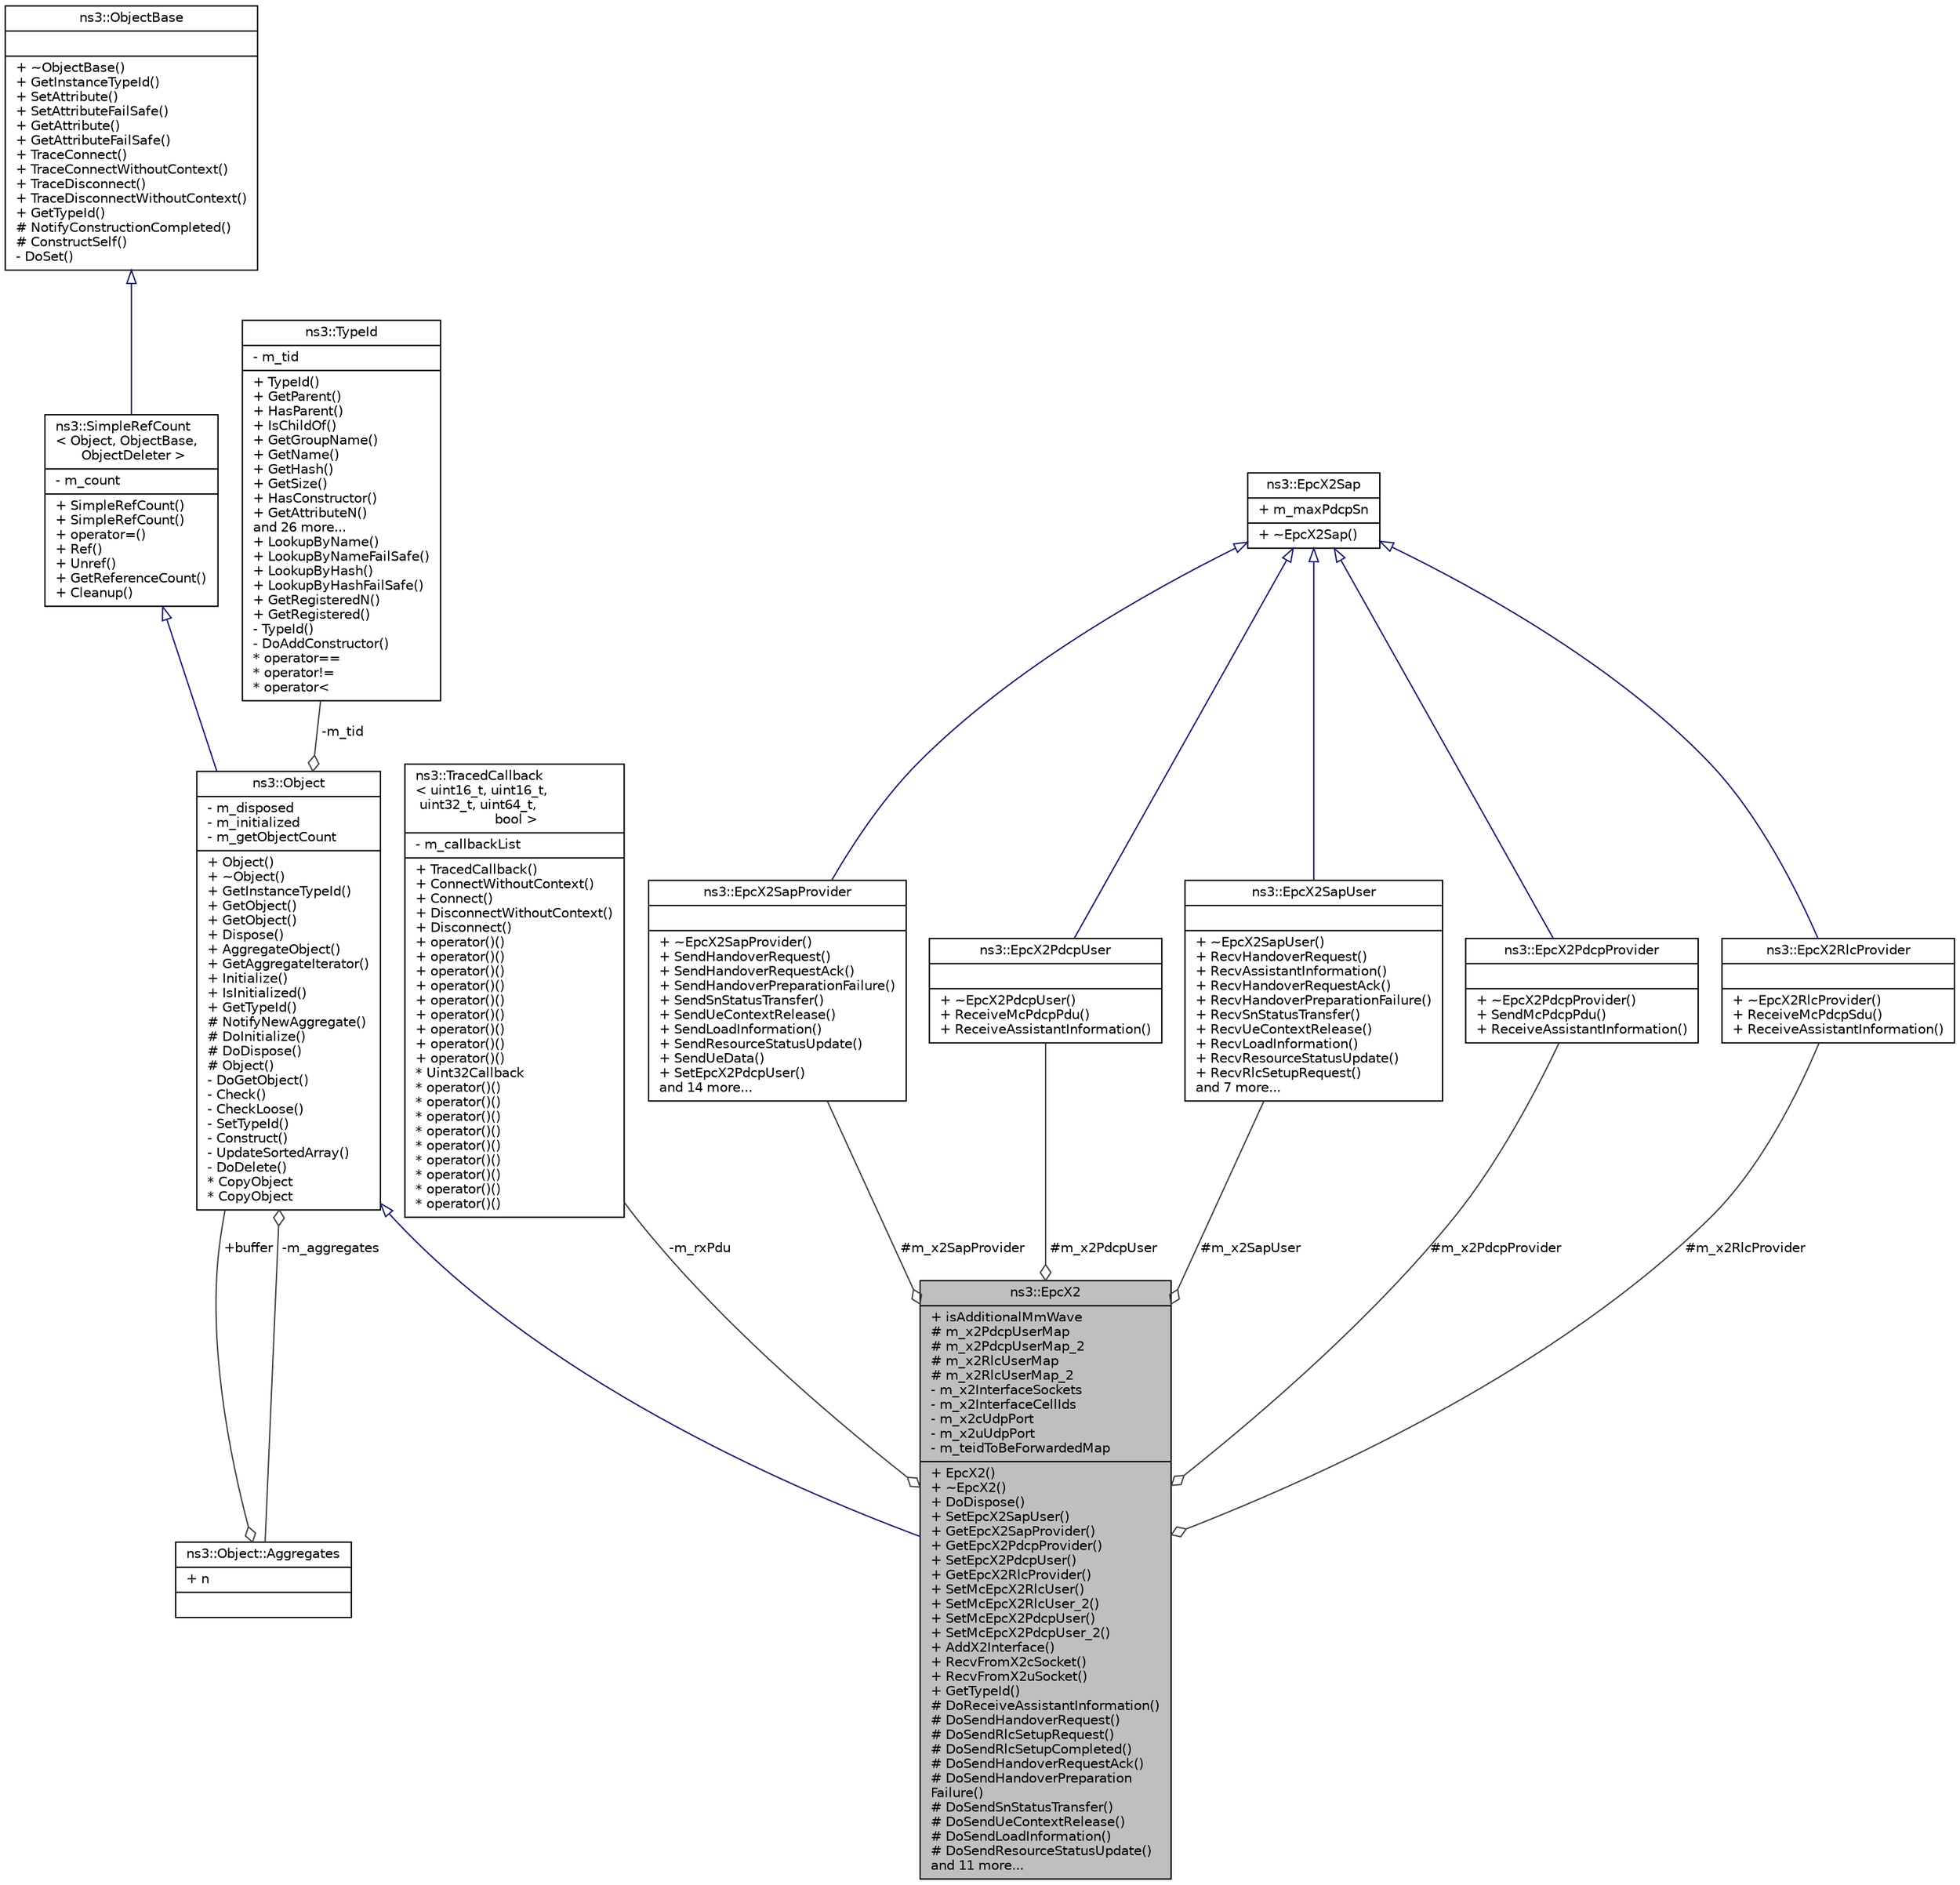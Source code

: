 digraph "ns3::EpcX2"
{
  edge [fontname="Helvetica",fontsize="10",labelfontname="Helvetica",labelfontsize="10"];
  node [fontname="Helvetica",fontsize="10",shape=record];
  Node1 [label="{ns3::EpcX2\n|+ isAdditionalMmWave\l# m_x2PdcpUserMap\l# m_x2PdcpUserMap_2\l# m_x2RlcUserMap\l# m_x2RlcUserMap_2\l- m_x2InterfaceSockets\l- m_x2InterfaceCellIds\l- m_x2cUdpPort\l- m_x2uUdpPort\l- m_teidToBeForwardedMap\l|+ EpcX2()\l+ ~EpcX2()\l+ DoDispose()\l+ SetEpcX2SapUser()\l+ GetEpcX2SapProvider()\l+ GetEpcX2PdcpProvider()\l+ SetEpcX2PdcpUser()\l+ GetEpcX2RlcProvider()\l+ SetMcEpcX2RlcUser()\l+ SetMcEpcX2RlcUser_2()\l+ SetMcEpcX2PdcpUser()\l+ SetMcEpcX2PdcpUser_2()\l+ AddX2Interface()\l+ RecvFromX2cSocket()\l+ RecvFromX2uSocket()\l+ GetTypeId()\l# DoReceiveAssistantInformation()\l# DoSendHandoverRequest()\l# DoSendRlcSetupRequest()\l# DoSendRlcSetupCompleted()\l# DoSendHandoverRequestAck()\l# DoSendHandoverPreparation\lFailure()\l# DoSendSnStatusTransfer()\l# DoSendUeContextRelease()\l# DoSendLoadInformation()\l# DoSendResourceStatusUpdate()\land 11 more...\l}",height=0.2,width=0.4,color="black", fillcolor="grey75", style="filled", fontcolor="black"];
  Node2 -> Node1 [dir="back",color="midnightblue",fontsize="10",style="solid",arrowtail="onormal"];
  Node2 [label="{ns3::Object\n|- m_disposed\l- m_initialized\l- m_getObjectCount\l|+ Object()\l+ ~Object()\l+ GetInstanceTypeId()\l+ GetObject()\l+ GetObject()\l+ Dispose()\l+ AggregateObject()\l+ GetAggregateIterator()\l+ Initialize()\l+ IsInitialized()\l+ GetTypeId()\l# NotifyNewAggregate()\l# DoInitialize()\l# DoDispose()\l# Object()\l- DoGetObject()\l- Check()\l- CheckLoose()\l- SetTypeId()\l- Construct()\l- UpdateSortedArray()\l- DoDelete()\l* CopyObject\l* CopyObject\l}",height=0.2,width=0.4,color="black", fillcolor="white", style="filled",URL="$d9/d77/classns3_1_1Object.html",tooltip="A base class which provides memory management and object aggregation. "];
  Node3 -> Node2 [dir="back",color="midnightblue",fontsize="10",style="solid",arrowtail="onormal"];
  Node3 [label="{ns3::SimpleRefCount\l\< Object, ObjectBase,\l ObjectDeleter \>\n|- m_count\l|+ SimpleRefCount()\l+ SimpleRefCount()\l+ operator=()\l+ Ref()\l+ Unref()\l+ GetReferenceCount()\l+ Cleanup()\l}",height=0.2,width=0.4,color="black", fillcolor="white", style="filled",URL="$da/da1/classns3_1_1SimpleRefCount.html"];
  Node4 -> Node3 [dir="back",color="midnightblue",fontsize="10",style="solid",arrowtail="onormal"];
  Node4 [label="{ns3::ObjectBase\n||+ ~ObjectBase()\l+ GetInstanceTypeId()\l+ SetAttribute()\l+ SetAttributeFailSafe()\l+ GetAttribute()\l+ GetAttributeFailSafe()\l+ TraceConnect()\l+ TraceConnectWithoutContext()\l+ TraceDisconnect()\l+ TraceDisconnectWithoutContext()\l+ GetTypeId()\l# NotifyConstructionCompleted()\l# ConstructSelf()\l- DoSet()\l}",height=0.2,width=0.4,color="black", fillcolor="white", style="filled",URL="$d2/dac/classns3_1_1ObjectBase.html",tooltip="Anchor the ns-3 type and attribute system. "];
  Node5 -> Node2 [color="grey25",fontsize="10",style="solid",label=" -m_tid" ,arrowhead="odiamond"];
  Node5 [label="{ns3::TypeId\n|- m_tid\l|+ TypeId()\l+ GetParent()\l+ HasParent()\l+ IsChildOf()\l+ GetGroupName()\l+ GetName()\l+ GetHash()\l+ GetSize()\l+ HasConstructor()\l+ GetAttributeN()\land 26 more...\l+ LookupByName()\l+ LookupByNameFailSafe()\l+ LookupByHash()\l+ LookupByHashFailSafe()\l+ GetRegisteredN()\l+ GetRegistered()\l- TypeId()\l- DoAddConstructor()\l* operator==\l* operator!=\l* operator\<\l}",height=0.2,width=0.4,color="black", fillcolor="white", style="filled",URL="$d6/d11/classns3_1_1TypeId.html",tooltip="a unique identifier for an interface. "];
  Node6 -> Node2 [color="grey25",fontsize="10",style="solid",label=" -m_aggregates" ,arrowhead="odiamond"];
  Node6 [label="{ns3::Object::Aggregates\n|+ n\l|}",height=0.2,width=0.4,color="black", fillcolor="white", style="filled",URL="$d5/de9/structns3_1_1Object_1_1Aggregates.html"];
  Node2 -> Node6 [color="grey25",fontsize="10",style="solid",label=" +buffer" ,arrowhead="odiamond"];
  Node7 -> Node1 [color="grey25",fontsize="10",style="solid",label=" -m_rxPdu" ,arrowhead="odiamond"];
  Node7 [label="{ns3::TracedCallback\l\< uint16_t, uint16_t,\l uint32_t, uint64_t,\l bool \>\n|- m_callbackList\l|+ TracedCallback()\l+ ConnectWithoutContext()\l+ Connect()\l+ DisconnectWithoutContext()\l+ Disconnect()\l+ operator()()\l+ operator()()\l+ operator()()\l+ operator()()\l+ operator()()\l+ operator()()\l+ operator()()\l+ operator()()\l+ operator()()\l* Uint32Callback\l* operator()()\l* operator()()\l* operator()()\l* operator()()\l* operator()()\l* operator()()\l* operator()()\l* operator()()\l* operator()()\l}",height=0.2,width=0.4,color="black", fillcolor="white", style="filled",URL="$df/dec/classns3_1_1TracedCallback.html"];
  Node8 -> Node1 [color="grey25",fontsize="10",style="solid",label=" #m_x2SapProvider" ,arrowhead="odiamond"];
  Node8 [label="{ns3::EpcX2SapProvider\n||+ ~EpcX2SapProvider()\l+ SendHandoverRequest()\l+ SendHandoverRequestAck()\l+ SendHandoverPreparationFailure()\l+ SendSnStatusTransfer()\l+ SendUeContextRelease()\l+ SendLoadInformation()\l+ SendResourceStatusUpdate()\l+ SendUeData()\l+ SetEpcX2PdcpUser()\land 14 more...\l}",height=0.2,width=0.4,color="black", fillcolor="white", style="filled",URL="$d4/d17/classns3_1_1EpcX2SapProvider.html"];
  Node9 -> Node8 [dir="back",color="midnightblue",fontsize="10",style="solid",arrowtail="onormal"];
  Node9 [label="{ns3::EpcX2Sap\n|+ m_maxPdcpSn\l|+ ~EpcX2Sap()\l}",height=0.2,width=0.4,color="black", fillcolor="white", style="filled",URL="$d1/dc9/classns3_1_1EpcX2Sap.html",tooltip="Common structures for EpcX2SapProvider and EpcX2SapUser. "];
  Node10 -> Node1 [color="grey25",fontsize="10",style="solid",label=" #m_x2PdcpUser" ,arrowhead="odiamond"];
  Node10 [label="{ns3::EpcX2PdcpUser\n||+ ~EpcX2PdcpUser()\l+ ReceiveMcPdcpPdu()\l+ ReceiveAssistantInformation()\l}",height=0.2,width=0.4,color="black", fillcolor="white", style="filled",URL="$d5/dcf/classns3_1_1EpcX2PdcpUser.html"];
  Node9 -> Node10 [dir="back",color="midnightblue",fontsize="10",style="solid",arrowtail="onormal"];
  Node11 -> Node1 [color="grey25",fontsize="10",style="solid",label=" #m_x2SapUser" ,arrowhead="odiamond"];
  Node11 [label="{ns3::EpcX2SapUser\n||+ ~EpcX2SapUser()\l+ RecvHandoverRequest()\l+ RecvAssistantInformation()\l+ RecvHandoverRequestAck()\l+ RecvHandoverPreparationFailure()\l+ RecvSnStatusTransfer()\l+ RecvUeContextRelease()\l+ RecvLoadInformation()\l+ RecvResourceStatusUpdate()\l+ RecvRlcSetupRequest()\land 7 more...\l}",height=0.2,width=0.4,color="black", fillcolor="white", style="filled",URL="$d8/dce/classns3_1_1EpcX2SapUser.html"];
  Node9 -> Node11 [dir="back",color="midnightblue",fontsize="10",style="solid",arrowtail="onormal"];
  Node12 -> Node1 [color="grey25",fontsize="10",style="solid",label=" #m_x2PdcpProvider" ,arrowhead="odiamond"];
  Node12 [label="{ns3::EpcX2PdcpProvider\n||+ ~EpcX2PdcpProvider()\l+ SendMcPdcpPdu()\l+ ReceiveAssistantInformation()\l}",height=0.2,width=0.4,color="black", fillcolor="white", style="filled",URL="$d8/d42/classns3_1_1EpcX2PdcpProvider.html"];
  Node9 -> Node12 [dir="back",color="midnightblue",fontsize="10",style="solid",arrowtail="onormal"];
  Node13 -> Node1 [color="grey25",fontsize="10",style="solid",label=" #m_x2RlcProvider" ,arrowhead="odiamond"];
  Node13 [label="{ns3::EpcX2RlcProvider\n||+ ~EpcX2RlcProvider()\l+ ReceiveMcPdcpSdu()\l+ ReceiveAssistantInformation()\l}",height=0.2,width=0.4,color="black", fillcolor="white", style="filled",URL="$d0/d20/classns3_1_1EpcX2RlcProvider.html"];
  Node9 -> Node13 [dir="back",color="midnightblue",fontsize="10",style="solid",arrowtail="onormal"];
}
